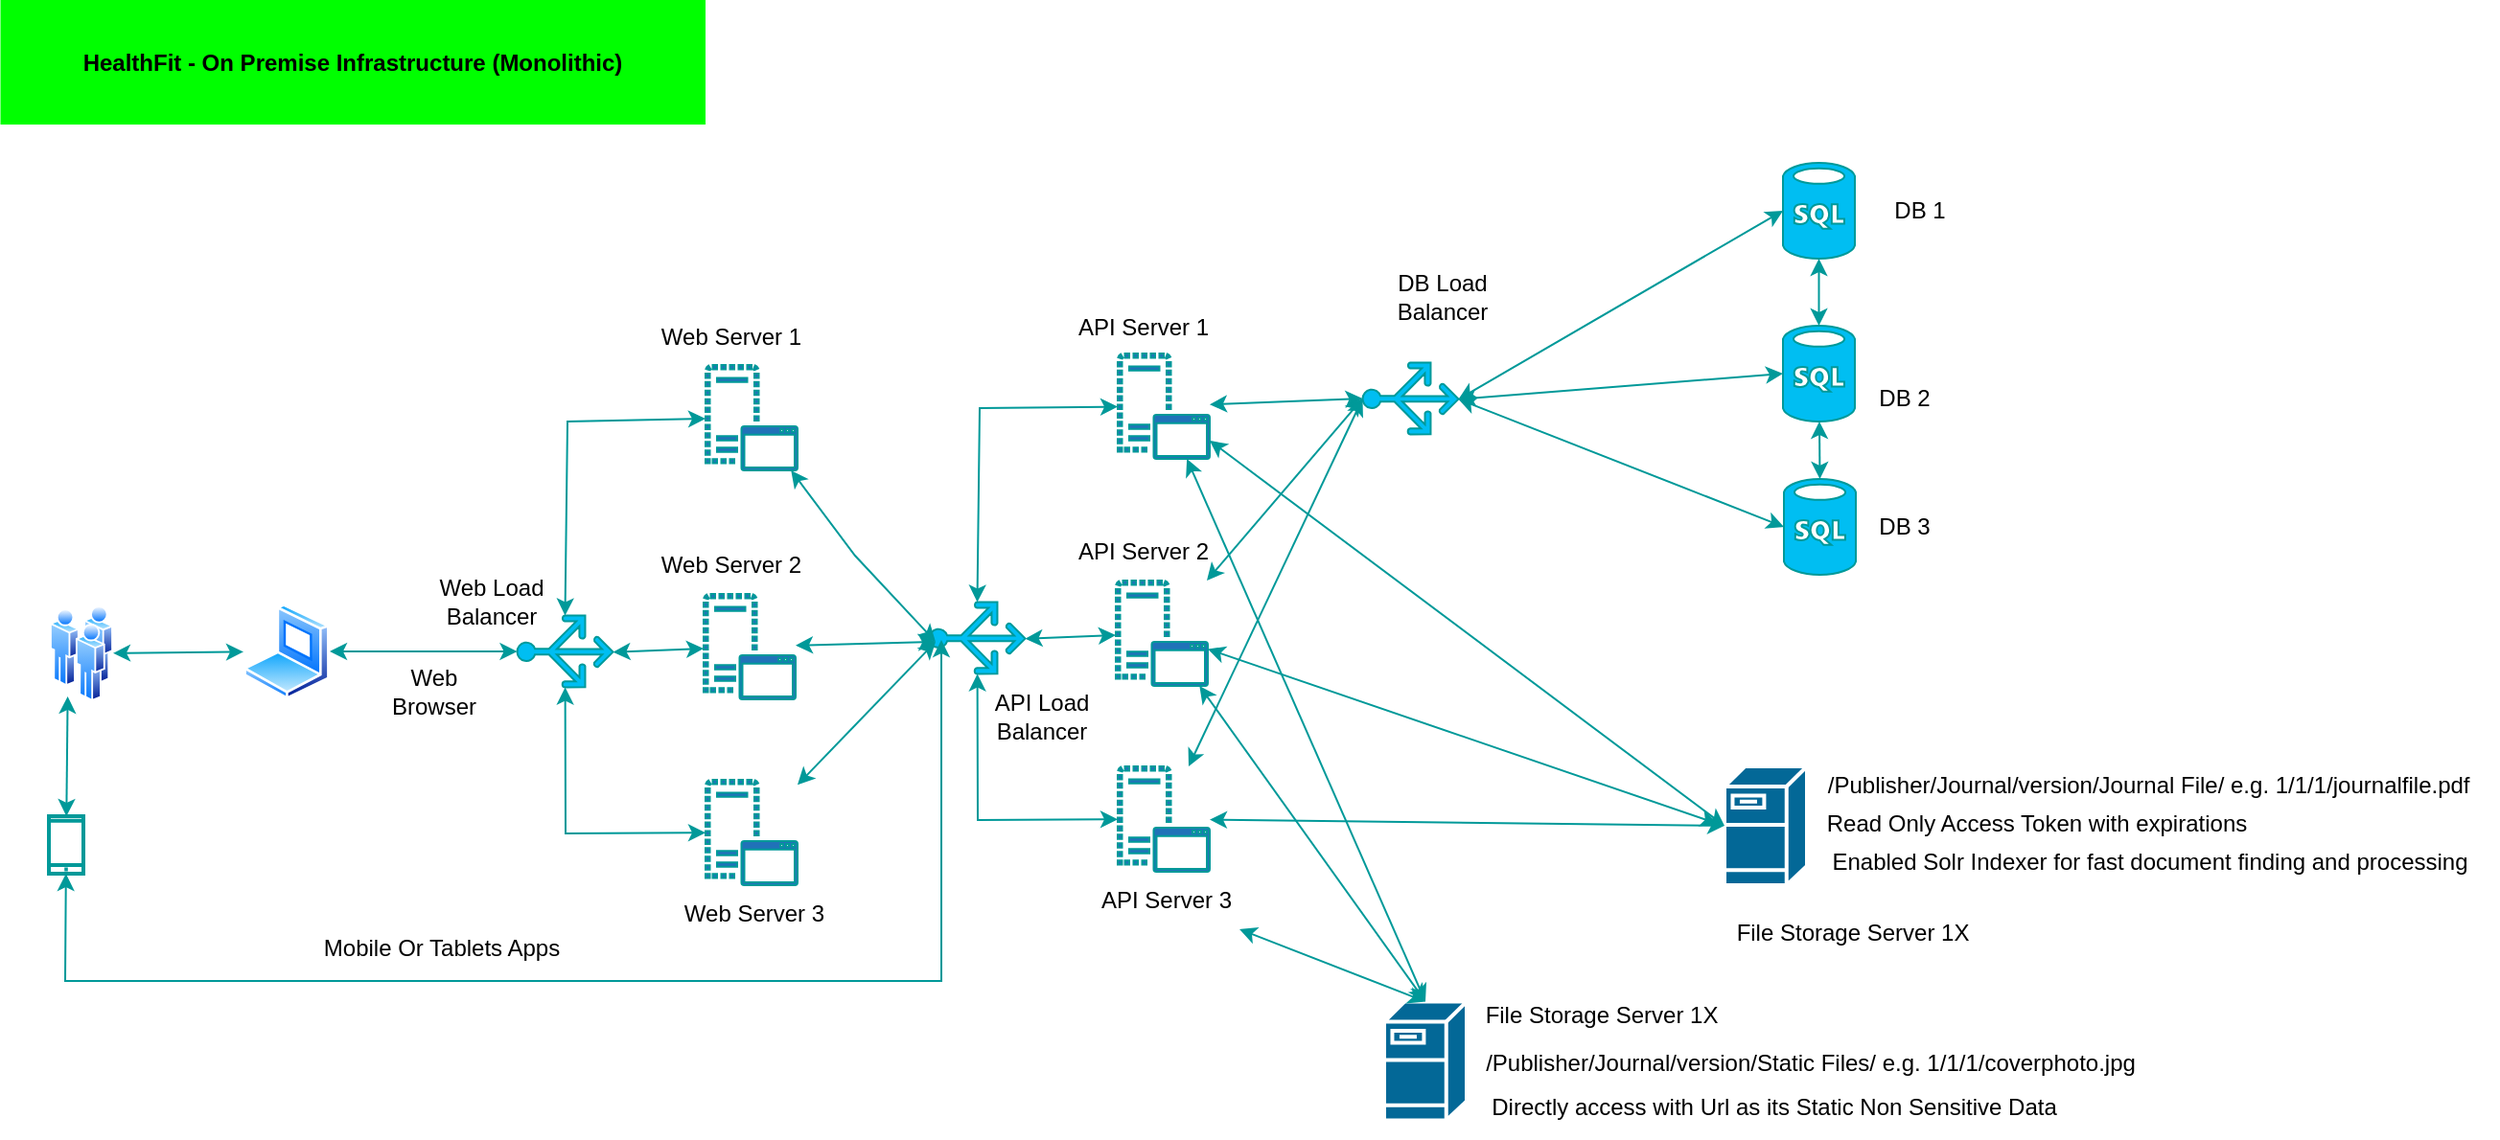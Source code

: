 <mxfile version="21.3.4" type="device">
  <diagram name="Page-1" id="9zt_uhlV35OjN0zecJz6">
    <mxGraphModel dx="2240" dy="2004" grid="1" gridSize="10" guides="1" tooltips="1" connect="1" arrows="1" fold="1" page="1" pageScale="1" pageWidth="850" pageHeight="1100" math="0" shadow="0">
      <root>
        <mxCell id="0" />
        <mxCell id="1" parent="0" />
        <mxCell id="bHNSuGKCr-GM2xsOopNB-10" value="" style="verticalLabelPosition=bottom;html=1;verticalAlign=top;align=center;strokeColor=#009999;fillColor=#00BEF2;shape=mxgraph.azure.sql_database;" vertex="1" parent="1">
          <mxGeometry x="934" y="35" width="37.5" height="50" as="geometry" />
        </mxCell>
        <mxCell id="bHNSuGKCr-GM2xsOopNB-11" value="DB 1" style="text;html=1;align=center;verticalAlign=middle;resizable=0;points=[];autosize=1;strokeColor=#;fillColor=none;" vertex="1" parent="1">
          <mxGeometry x="980" y="45" width="50" height="30" as="geometry" />
        </mxCell>
        <mxCell id="bHNSuGKCr-GM2xsOopNB-12" value="" style="verticalLabelPosition=bottom;html=1;verticalAlign=top;align=center;strokeColor=#009999;fillColor=#00BEF2;shape=mxgraph.azure.sql_database;" vertex="1" parent="1">
          <mxGeometry x="934.5" y="200" width="37.5" height="50" as="geometry" />
        </mxCell>
        <mxCell id="bHNSuGKCr-GM2xsOopNB-13" value="DB 2" style="text;html=1;align=center;verticalAlign=middle;resizable=0;points=[];autosize=1;strokeColor=#;fillColor=none;" vertex="1" parent="1">
          <mxGeometry x="972" y="143" width="50" height="30" as="geometry" />
        </mxCell>
        <mxCell id="bHNSuGKCr-GM2xsOopNB-14" value="" style="verticalLabelPosition=bottom;html=1;verticalAlign=top;align=center;strokeColor=#009999;fillColor=#00BEF2;shape=mxgraph.azure.sql_database;" vertex="1" parent="1">
          <mxGeometry x="934" y="120" width="37.5" height="50" as="geometry" />
        </mxCell>
        <mxCell id="bHNSuGKCr-GM2xsOopNB-15" value="DB 3" style="text;html=1;align=center;verticalAlign=middle;resizable=0;points=[];autosize=1;strokeColor=#;fillColor=none;" vertex="1" parent="1">
          <mxGeometry x="972" y="210" width="50" height="30" as="geometry" />
        </mxCell>
        <mxCell id="bHNSuGKCr-GM2xsOopNB-17" value="" style="endArrow=classic;startArrow=classic;html=1;rounded=0;entryX=0.5;entryY=1;entryDx=0;entryDy=0;entryPerimeter=0;exitX=0.5;exitY=0;exitDx=0;exitDy=0;exitPerimeter=0;strokeColor=#009999;" edge="1" parent="1" source="bHNSuGKCr-GM2xsOopNB-14" target="bHNSuGKCr-GM2xsOopNB-10">
          <mxGeometry width="50" height="50" relative="1" as="geometry">
            <mxPoint x="844" y="133" as="sourcePoint" />
            <mxPoint x="952.75" y="63" as="targetPoint" />
          </mxGeometry>
        </mxCell>
        <mxCell id="bHNSuGKCr-GM2xsOopNB-18" value="" style="endArrow=classic;startArrow=classic;html=1;rounded=0;exitX=0.5;exitY=0;exitDx=0;exitDy=0;exitPerimeter=0;strokeColor=#009999;" edge="1" parent="1" source="bHNSuGKCr-GM2xsOopNB-12" target="bHNSuGKCr-GM2xsOopNB-14">
          <mxGeometry width="50" height="50" relative="1" as="geometry">
            <mxPoint x="904" y="233" as="sourcePoint" />
            <mxPoint x="954" y="183" as="targetPoint" />
          </mxGeometry>
        </mxCell>
        <mxCell id="bHNSuGKCr-GM2xsOopNB-24" value="" style="sketch=0;pointerEvents=1;shadow=0;dashed=0;html=1;strokeColor=#009999;labelPosition=center;verticalLabelPosition=bottom;verticalAlign=top;outlineConnect=0;align=center;shape=mxgraph.office.servers.virtual_application_server;fillColor=#2072B8;" vertex="1" parent="1">
          <mxGeometry x="587" y="134.5" width="48" height="55" as="geometry" />
        </mxCell>
        <mxCell id="bHNSuGKCr-GM2xsOopNB-25" value="" style="sketch=0;pointerEvents=1;shadow=0;dashed=0;html=1;strokeColor=#009999;labelPosition=center;verticalLabelPosition=bottom;verticalAlign=top;outlineConnect=0;align=center;shape=mxgraph.office.servers.virtual_application_server;fillColor=#2072B8;" vertex="1" parent="1">
          <mxGeometry x="586" y="253" width="48" height="55" as="geometry" />
        </mxCell>
        <mxCell id="bHNSuGKCr-GM2xsOopNB-26" value="" style="sketch=0;pointerEvents=1;shadow=0;dashed=0;html=1;strokeColor=#009999;labelPosition=center;verticalLabelPosition=bottom;verticalAlign=top;outlineConnect=0;align=center;shape=mxgraph.office.servers.virtual_application_server;fillColor=#2072B8;" vertex="1" parent="1">
          <mxGeometry x="587" y="350" width="48" height="55" as="geometry" />
        </mxCell>
        <mxCell id="bHNSuGKCr-GM2xsOopNB-31" value="API Server 1" style="text;html=1;align=center;verticalAlign=middle;resizable=0;points=[];autosize=1;strokeColor=#;fillColor=none;" vertex="1" parent="1">
          <mxGeometry x="555" y="106" width="90" height="30" as="geometry" />
        </mxCell>
        <mxCell id="bHNSuGKCr-GM2xsOopNB-32" value="API Server 2" style="text;html=1;align=center;verticalAlign=middle;resizable=0;points=[];autosize=1;strokeColor=#;fillColor=none;" vertex="1" parent="1">
          <mxGeometry x="555" y="223" width="90" height="30" as="geometry" />
        </mxCell>
        <mxCell id="bHNSuGKCr-GM2xsOopNB-33" value="API Server 3&lt;br&gt;" style="text;html=1;align=center;verticalAlign=middle;resizable=0;points=[];autosize=1;strokeColor=#;fillColor=none;" vertex="1" parent="1">
          <mxGeometry x="567" y="405" width="90" height="30" as="geometry" />
        </mxCell>
        <mxCell id="bHNSuGKCr-GM2xsOopNB-34" value="" style="verticalLabelPosition=bottom;html=1;verticalAlign=top;align=center;strokeColor=#009999;fillColor=#00BEF2;shape=mxgraph.azure.load_balancer_generic;pointerEvents=1;rotation=-90;" vertex="1" parent="1">
          <mxGeometry x="495" y="258" width="37.5" height="50" as="geometry" />
        </mxCell>
        <mxCell id="bHNSuGKCr-GM2xsOopNB-37" value="" style="endArrow=classic;startArrow=classic;html=1;rounded=0;fillColor=#3399FF;strokeColor=#009999;exitX=1;exitY=0.5;exitDx=0;exitDy=0;exitPerimeter=0;" edge="1" parent="1" source="bHNSuGKCr-GM2xsOopNB-34" target="bHNSuGKCr-GM2xsOopNB-24">
          <mxGeometry width="50" height="50" relative="1" as="geometry">
            <mxPoint x="265" y="283" as="sourcePoint" />
            <mxPoint x="315" y="233" as="targetPoint" />
            <Array as="points">
              <mxPoint x="515" y="163" />
            </Array>
          </mxGeometry>
        </mxCell>
        <mxCell id="bHNSuGKCr-GM2xsOopNB-38" value="" style="endArrow=classic;startArrow=classic;html=1;rounded=0;fillColor=#3399FF;strokeColor=#009999;" edge="1" parent="1" source="bHNSuGKCr-GM2xsOopNB-34" target="bHNSuGKCr-GM2xsOopNB-26">
          <mxGeometry width="50" height="50" relative="1" as="geometry">
            <mxPoint x="415" y="478" as="sourcePoint" />
            <mxPoint x="578" y="375" as="targetPoint" />
            <Array as="points">
              <mxPoint x="514" y="378" />
            </Array>
          </mxGeometry>
        </mxCell>
        <mxCell id="bHNSuGKCr-GM2xsOopNB-39" value="" style="endArrow=classic;startArrow=classic;html=1;rounded=0;fillColor=#3399FF;strokeColor=#009999;exitX=0.49;exitY=1;exitDx=0;exitDy=0;exitPerimeter=0;" edge="1" parent="1" source="bHNSuGKCr-GM2xsOopNB-34" target="bHNSuGKCr-GM2xsOopNB-25">
          <mxGeometry width="50" height="50" relative="1" as="geometry">
            <mxPoint x="444" y="284" as="sourcePoint" />
            <mxPoint x="607" y="181" as="targetPoint" />
            <Array as="points" />
          </mxGeometry>
        </mxCell>
        <mxCell id="bHNSuGKCr-GM2xsOopNB-40" value="" style="verticalLabelPosition=bottom;html=1;verticalAlign=top;align=center;strokeColor=#009999;fillColor=#00BEF2;shape=mxgraph.azure.load_balancer_generic;pointerEvents=1;rotation=-90;" vertex="1" parent="1">
          <mxGeometry x="721" y="133" width="37.5" height="50" as="geometry" />
        </mxCell>
        <mxCell id="bHNSuGKCr-GM2xsOopNB-41" value="" style="endArrow=classic;startArrow=classic;html=1;rounded=0;fillColor=#3399FF;strokeColor=#009999;exitX=0.49;exitY=1;exitDx=0;exitDy=0;exitPerimeter=0;entryX=0;entryY=0.5;entryDx=0;entryDy=0;entryPerimeter=0;" edge="1" parent="1" source="bHNSuGKCr-GM2xsOopNB-40" target="bHNSuGKCr-GM2xsOopNB-10">
          <mxGeometry width="50" height="50" relative="1" as="geometry">
            <mxPoint x="808.75" y="259.25" as="sourcePoint" />
            <mxPoint x="972" y="171" as="targetPoint" />
            <Array as="points" />
          </mxGeometry>
        </mxCell>
        <mxCell id="bHNSuGKCr-GM2xsOopNB-42" value="" style="endArrow=classic;startArrow=classic;html=1;rounded=0;fillColor=#3399FF;strokeColor=#009999;entryX=0;entryY=0.5;entryDx=0;entryDy=0;entryPerimeter=0;exitX=0.49;exitY=1;exitDx=0;exitDy=0;exitPerimeter=0;" edge="1" parent="1" source="bHNSuGKCr-GM2xsOopNB-40" target="bHNSuGKCr-GM2xsOopNB-12">
          <mxGeometry width="50" height="50" relative="1" as="geometry">
            <mxPoint x="808.793" y="296.75" as="sourcePoint" />
            <mxPoint x="972" y="388" as="targetPoint" />
            <Array as="points" />
          </mxGeometry>
        </mxCell>
        <mxCell id="bHNSuGKCr-GM2xsOopNB-43" value="" style="endArrow=classic;startArrow=classic;html=1;rounded=0;fillColor=#3399FF;strokeColor=#009999;exitX=0.49;exitY=1;exitDx=0;exitDy=0;exitPerimeter=0;entryX=0;entryY=0.5;entryDx=0;entryDy=0;entryPerimeter=0;" edge="1" parent="1" source="bHNSuGKCr-GM2xsOopNB-40" target="bHNSuGKCr-GM2xsOopNB-14">
          <mxGeometry width="50" height="50" relative="1" as="geometry">
            <mxPoint x="818.75" y="278.375" as="sourcePoint" />
            <mxPoint x="934" y="279" as="targetPoint" />
            <Array as="points" />
          </mxGeometry>
        </mxCell>
        <mxCell id="bHNSuGKCr-GM2xsOopNB-49" value="" style="endArrow=classic;startArrow=classic;html=1;rounded=0;fillColor=#3399FF;strokeColor=#009999;entryX=0.5;entryY=0;entryDx=0;entryDy=0;entryPerimeter=0;" edge="1" parent="1" source="bHNSuGKCr-GM2xsOopNB-24" target="bHNSuGKCr-GM2xsOopNB-40">
          <mxGeometry width="50" height="50" relative="1" as="geometry">
            <mxPoint x="524" y="274" as="sourcePoint" />
            <mxPoint x="597" y="171" as="targetPoint" />
            <Array as="points" />
          </mxGeometry>
        </mxCell>
        <mxCell id="bHNSuGKCr-GM2xsOopNB-50" value="" style="endArrow=classic;startArrow=classic;html=1;rounded=0;fillColor=#3399FF;strokeColor=#009999;entryX=0.5;entryY=0;entryDx=0;entryDy=0;entryPerimeter=0;" edge="1" parent="1" source="bHNSuGKCr-GM2xsOopNB-25" target="bHNSuGKCr-GM2xsOopNB-40">
          <mxGeometry width="50" height="50" relative="1" as="geometry">
            <mxPoint x="295" y="178" as="sourcePoint" />
            <mxPoint x="388" y="176" as="targetPoint" />
            <Array as="points" />
          </mxGeometry>
        </mxCell>
        <mxCell id="bHNSuGKCr-GM2xsOopNB-51" value="" style="endArrow=classic;startArrow=classic;html=1;rounded=0;fillColor=#3399FF;strokeColor=#009999;entryX=0.5;entryY=0;entryDx=0;entryDy=0;entryPerimeter=0;" edge="1" parent="1" source="bHNSuGKCr-GM2xsOopNB-26" target="bHNSuGKCr-GM2xsOopNB-40">
          <mxGeometry width="50" height="50" relative="1" as="geometry">
            <mxPoint x="645" y="373" as="sourcePoint" />
            <mxPoint x="668" y="323" as="targetPoint" />
            <Array as="points" />
          </mxGeometry>
        </mxCell>
        <mxCell id="bHNSuGKCr-GM2xsOopNB-52" value="" style="sketch=0;pointerEvents=1;shadow=0;dashed=0;html=1;strokeColor=#009999;labelPosition=center;verticalLabelPosition=bottom;verticalAlign=top;outlineConnect=0;align=center;shape=mxgraph.office.servers.virtual_application_server;fillColor=#2072B8;" vertex="1" parent="1">
          <mxGeometry x="372" y="140.5" width="48" height="55" as="geometry" />
        </mxCell>
        <mxCell id="bHNSuGKCr-GM2xsOopNB-53" value="" style="sketch=0;pointerEvents=1;shadow=0;dashed=0;html=1;strokeColor=#009999;labelPosition=center;verticalLabelPosition=bottom;verticalAlign=top;outlineConnect=0;align=center;shape=mxgraph.office.servers.virtual_application_server;fillColor=#2072B8;" vertex="1" parent="1">
          <mxGeometry x="371" y="260" width="48" height="55" as="geometry" />
        </mxCell>
        <mxCell id="bHNSuGKCr-GM2xsOopNB-54" value="" style="sketch=0;pointerEvents=1;shadow=0;dashed=0;html=1;strokeColor=#009999;labelPosition=center;verticalLabelPosition=bottom;verticalAlign=top;outlineConnect=0;align=center;shape=mxgraph.office.servers.virtual_application_server;fillColor=#2072B8;" vertex="1" parent="1">
          <mxGeometry x="372" y="357" width="48" height="55" as="geometry" />
        </mxCell>
        <mxCell id="bHNSuGKCr-GM2xsOopNB-55" value="Web Server 1" style="text;html=1;align=center;verticalAlign=middle;resizable=0;points=[];autosize=1;strokeColor=#;fillColor=none;" vertex="1" parent="1">
          <mxGeometry x="335" y="110.5" width="100" height="30" as="geometry" />
        </mxCell>
        <mxCell id="bHNSuGKCr-GM2xsOopNB-56" value="Web Server 2" style="text;html=1;align=center;verticalAlign=middle;resizable=0;points=[];autosize=1;strokeColor=#;fillColor=none;" vertex="1" parent="1">
          <mxGeometry x="335" y="230" width="100" height="30" as="geometry" />
        </mxCell>
        <mxCell id="bHNSuGKCr-GM2xsOopNB-57" value="Web Server 3" style="text;html=1;align=center;verticalAlign=middle;resizable=0;points=[];autosize=1;strokeColor=#;fillColor=none;" vertex="1" parent="1">
          <mxGeometry x="347" y="412" width="100" height="30" as="geometry" />
        </mxCell>
        <mxCell id="bHNSuGKCr-GM2xsOopNB-58" value="" style="verticalLabelPosition=bottom;html=1;verticalAlign=top;align=center;strokeColor=#009999;fillColor=#00BEF2;shape=mxgraph.azure.load_balancer_generic;pointerEvents=1;rotation=-90;" vertex="1" parent="1">
          <mxGeometry x="280" y="265" width="37.5" height="50" as="geometry" />
        </mxCell>
        <mxCell id="bHNSuGKCr-GM2xsOopNB-59" value="" style="endArrow=classic;startArrow=classic;html=1;rounded=0;fillColor=#3399FF;strokeColor=#009999;exitX=1;exitY=0.5;exitDx=0;exitDy=0;exitPerimeter=0;" edge="1" parent="1" source="bHNSuGKCr-GM2xsOopNB-58" target="bHNSuGKCr-GM2xsOopNB-52">
          <mxGeometry width="50" height="50" relative="1" as="geometry">
            <mxPoint x="50" y="290" as="sourcePoint" />
            <mxPoint x="100" y="240" as="targetPoint" />
            <Array as="points">
              <mxPoint x="300" y="170" />
            </Array>
          </mxGeometry>
        </mxCell>
        <mxCell id="bHNSuGKCr-GM2xsOopNB-60" value="" style="endArrow=classic;startArrow=classic;html=1;rounded=0;fillColor=#3399FF;strokeColor=#009999;" edge="1" parent="1" source="bHNSuGKCr-GM2xsOopNB-58" target="bHNSuGKCr-GM2xsOopNB-54">
          <mxGeometry width="50" height="50" relative="1" as="geometry">
            <mxPoint x="200" y="485" as="sourcePoint" />
            <mxPoint x="363" y="382" as="targetPoint" />
            <Array as="points">
              <mxPoint x="299" y="385" />
            </Array>
          </mxGeometry>
        </mxCell>
        <mxCell id="bHNSuGKCr-GM2xsOopNB-61" value="" style="endArrow=classic;startArrow=classic;html=1;rounded=0;fillColor=#3399FF;strokeColor=#009999;exitX=0.49;exitY=1;exitDx=0;exitDy=0;exitPerimeter=0;" edge="1" parent="1" source="bHNSuGKCr-GM2xsOopNB-58" target="bHNSuGKCr-GM2xsOopNB-53">
          <mxGeometry width="50" height="50" relative="1" as="geometry">
            <mxPoint x="229" y="291" as="sourcePoint" />
            <mxPoint x="392" y="188" as="targetPoint" />
            <Array as="points" />
          </mxGeometry>
        </mxCell>
        <mxCell id="bHNSuGKCr-GM2xsOopNB-62" value="" style="endArrow=classic;startArrow=classic;html=1;rounded=0;fillColor=#3399FF;strokeColor=#009999;entryX=0.5;entryY=0;entryDx=0;entryDy=0;entryPerimeter=0;" edge="1" parent="1" source="bHNSuGKCr-GM2xsOopNB-52">
          <mxGeometry width="50" height="50" relative="1" as="geometry">
            <mxPoint x="309" y="281" as="sourcePoint" />
            <mxPoint x="492" y="285" as="targetPoint" />
            <Array as="points">
              <mxPoint x="450" y="240" />
            </Array>
          </mxGeometry>
        </mxCell>
        <mxCell id="bHNSuGKCr-GM2xsOopNB-63" value="" style="endArrow=classic;startArrow=classic;html=1;rounded=0;fillColor=#3399FF;strokeColor=#009999;entryX=0.5;entryY=0;entryDx=0;entryDy=0;entryPerimeter=0;" edge="1" parent="1" source="bHNSuGKCr-GM2xsOopNB-53">
          <mxGeometry width="50" height="50" relative="1" as="geometry">
            <mxPoint x="80" y="185" as="sourcePoint" />
            <mxPoint x="492" y="285" as="targetPoint" />
            <Array as="points" />
          </mxGeometry>
        </mxCell>
        <mxCell id="bHNSuGKCr-GM2xsOopNB-64" value="" style="endArrow=classic;startArrow=classic;html=1;rounded=0;fillColor=#3399FF;strokeColor=#009999;entryX=0.5;entryY=0;entryDx=0;entryDy=0;entryPerimeter=0;" edge="1" parent="1" source="bHNSuGKCr-GM2xsOopNB-54">
          <mxGeometry width="50" height="50" relative="1" as="geometry">
            <mxPoint x="430" y="380" as="sourcePoint" />
            <mxPoint x="492" y="285" as="targetPoint" />
            <Array as="points" />
          </mxGeometry>
        </mxCell>
        <mxCell id="bHNSuGKCr-GM2xsOopNB-83" value="" style="image;aspect=fixed;perimeter=ellipsePerimeter;html=1;align=center;shadow=0;dashed=0;spacingTop=3;image=img/lib/active_directory/users.svg;strokeColor=#009999;" vertex="1" parent="1">
          <mxGeometry x="30" y="266" width="33" height="50" as="geometry" />
        </mxCell>
        <mxCell id="bHNSuGKCr-GM2xsOopNB-84" value="" style="endArrow=classic;startArrow=classic;html=1;rounded=0;fillColor=#3399FF;strokeColor=#009999;" edge="1" parent="1" source="bHNSuGKCr-GM2xsOopNB-83" target="bHNSuGKCr-GM2xsOopNB-5">
          <mxGeometry width="50" height="50" relative="1" as="geometry">
            <mxPoint x="83" y="294" as="sourcePoint" />
            <mxPoint x="126.0" y="290.287" as="targetPoint" />
            <Array as="points" />
          </mxGeometry>
        </mxCell>
        <mxCell id="bHNSuGKCr-GM2xsOopNB-87" value="" style="endArrow=classic;startArrow=classic;html=1;rounded=0;fillColor=#3399FF;strokeColor=#009999;entryX=0.5;entryY=0;entryDx=0;entryDy=0;entryPerimeter=0;" edge="1" parent="1" source="bHNSuGKCr-GM2xsOopNB-5" target="bHNSuGKCr-GM2xsOopNB-58">
          <mxGeometry width="50" height="50" relative="1" as="geometry">
            <mxPoint x="190" y="290" as="sourcePoint" />
            <mxPoint x="230" y="304" as="targetPoint" />
            <Array as="points" />
          </mxGeometry>
        </mxCell>
        <mxCell id="bHNSuGKCr-GM2xsOopNB-89" value="Web &lt;br&gt;Browser" style="text;html=1;align=center;verticalAlign=middle;resizable=0;points=[];autosize=1;strokeColor=#;fillColor=none;" vertex="1" parent="1">
          <mxGeometry x="195" y="291" width="70" height="40" as="geometry" />
        </mxCell>
        <mxCell id="bHNSuGKCr-GM2xsOopNB-90" value="Mobile Or Tablets Apps" style="text;html=1;align=center;verticalAlign=middle;resizable=0;points=[];autosize=1;strokeColor=#;fillColor=none;" vertex="1" parent="1">
          <mxGeometry x="158.5" y="430" width="150" height="30" as="geometry" />
        </mxCell>
        <mxCell id="bHNSuGKCr-GM2xsOopNB-91" value="" style="endArrow=classic;startArrow=classic;html=1;rounded=0;fillColor=#3399FF;strokeColor=#009999;" edge="1" parent="1" source="bHNSuGKCr-GM2xsOopNB-4">
          <mxGeometry width="50" height="50" relative="1" as="geometry">
            <mxPoint x="158" y="415" as="sourcePoint" />
            <mxPoint x="495" y="284" as="targetPoint" />
            <Array as="points">
              <mxPoint x="38" y="462" />
              <mxPoint x="158" y="462" />
              <mxPoint x="375" y="462" />
              <mxPoint x="495" y="462" />
            </Array>
          </mxGeometry>
        </mxCell>
        <mxCell id="bHNSuGKCr-GM2xsOopNB-102" value="/Publisher/Journal/version/Journal File/ e.g. 1/1/1/journalfile.pdf&amp;nbsp;" style="text;html=1;align=center;verticalAlign=middle;resizable=0;points=[];autosize=1;strokeColor=#;fillColor=none;" vertex="1" parent="1">
          <mxGeometry x="946" y="345" width="360" height="30" as="geometry" />
        </mxCell>
        <mxCell id="bHNSuGKCr-GM2xsOopNB-115" value="Read Only Access Token with expirations" style="text;html=1;align=center;verticalAlign=middle;resizable=0;points=[];autosize=1;strokeColor=#;fillColor=none;" vertex="1" parent="1">
          <mxGeometry x="946" y="365" width="240" height="30" as="geometry" />
        </mxCell>
        <mxCell id="bHNSuGKCr-GM2xsOopNB-120" value="Enabled Solr Indexer for fast document finding and processing" style="text;html=1;align=center;verticalAlign=middle;resizable=0;points=[];autosize=1;strokeColor=#;fillColor=none;" vertex="1" parent="1">
          <mxGeometry x="944.5" y="385" width="360" height="30" as="geometry" />
        </mxCell>
        <mxCell id="bHNSuGKCr-GM2xsOopNB-121" value="DB Load &lt;br&gt;Balancer" style="text;html=1;align=center;verticalAlign=middle;resizable=0;points=[];autosize=1;strokeColor=#;fillColor=none;" vertex="1" parent="1">
          <mxGeometry x="721" y="85" width="70" height="40" as="geometry" />
        </mxCell>
        <mxCell id="bHNSuGKCr-GM2xsOopNB-122" value="API Load &lt;br&gt;Balancer" style="text;html=1;align=center;verticalAlign=middle;resizable=0;points=[];autosize=1;strokeColor=#;fillColor=none;" vertex="1" parent="1">
          <mxGeometry x="512" y="304" width="70" height="40" as="geometry" />
        </mxCell>
        <mxCell id="bHNSuGKCr-GM2xsOopNB-123" value="Web Load &lt;br&gt;Balancer" style="text;html=1;align=center;verticalAlign=middle;resizable=0;points=[];autosize=1;strokeColor=#;fillColor=none;" vertex="1" parent="1">
          <mxGeometry x="220" y="244" width="80" height="40" as="geometry" />
        </mxCell>
        <mxCell id="bHNSuGKCr-GM2xsOopNB-167" value="" style="shape=mxgraph.cisco.servers.fileserver;html=1;pointerEvents=1;dashed=0;fillColor=#036897;strokeColor=#ffffff;strokeWidth=2;verticalLabelPosition=bottom;verticalAlign=top;align=center;outlineConnect=0;" vertex="1" parent="1">
          <mxGeometry x="903.5" y="350" width="43" height="62" as="geometry" />
        </mxCell>
        <mxCell id="bHNSuGKCr-GM2xsOopNB-168" value="File Storage Server 1X" style="text;html=1;align=center;verticalAlign=middle;resizable=0;points=[];autosize=1;strokeColor=#;fillColor=none;" vertex="1" parent="1">
          <mxGeometry x="900" y="422" width="140" height="30" as="geometry" />
        </mxCell>
        <mxCell id="bHNSuGKCr-GM2xsOopNB-4" value="" style="html=1;verticalLabelPosition=bottom;align=center;labelBackgroundColor=#ffffff;verticalAlign=top;strokeWidth=2;strokeColor=#009999;shadow=0;dashed=0;shape=mxgraph.ios7.icons.smartphone;" vertex="1" parent="1">
          <mxGeometry x="29.5" y="376" width="18" height="30" as="geometry" />
        </mxCell>
        <mxCell id="bHNSuGKCr-GM2xsOopNB-5" value="" style="image;aspect=fixed;perimeter=ellipsePerimeter;html=1;align=center;shadow=0;dashed=0;spacingTop=3;image=img/lib/active_directory/laptop_client.svg;strokeColor=#009999;" vertex="1" parent="1">
          <mxGeometry x="131" y="265" width="45" height="50" as="geometry" />
        </mxCell>
        <mxCell id="bHNSuGKCr-GM2xsOopNB-209" value="" style="endArrow=classic;startArrow=classic;html=1;rounded=0;fillColor=#3399FF;strokeColor=#009999;exitX=0.25;exitY=1;exitDx=0;exitDy=0;" edge="1" parent="1" source="bHNSuGKCr-GM2xsOopNB-83" target="bHNSuGKCr-GM2xsOopNB-4">
          <mxGeometry width="50" height="50" relative="1" as="geometry">
            <mxPoint x="70" y="346" as="sourcePoint" />
            <mxPoint x="138" y="345" as="targetPoint" />
            <Array as="points" />
          </mxGeometry>
        </mxCell>
        <mxCell id="bHNSuGKCr-GM2xsOopNB-210" value="File Storage Server 1X" style="text;html=1;align=center;verticalAlign=middle;resizable=0;points=[];autosize=1;strokeColor=#;fillColor=none;" vertex="1" parent="1">
          <mxGeometry x="768.5" y="464.75" width="140" height="30" as="geometry" />
        </mxCell>
        <mxCell id="bHNSuGKCr-GM2xsOopNB-211" value="/Publisher/Journal/version/Static Files/ e.g. 1/1/1/coverphoto.jpg" style="text;html=1;align=center;verticalAlign=middle;resizable=0;points=[];autosize=1;strokeColor=#;fillColor=none;" vertex="1" parent="1">
          <mxGeometry x="767.5" y="489.75" width="360" height="30" as="geometry" />
        </mxCell>
        <mxCell id="bHNSuGKCr-GM2xsOopNB-212" value="Directly access with Url as its Static Non Sensitive Data" style="text;html=1;align=center;verticalAlign=middle;resizable=0;points=[];autosize=1;strokeColor=#;fillColor=none;" vertex="1" parent="1">
          <mxGeometry x="768.5" y="513.25" width="320" height="30" as="geometry" />
        </mxCell>
        <mxCell id="bHNSuGKCr-GM2xsOopNB-213" value="" style="shape=mxgraph.cisco.servers.fileserver;html=1;pointerEvents=1;dashed=0;fillColor=#036897;strokeColor=#ffffff;strokeWidth=2;verticalLabelPosition=bottom;verticalAlign=top;align=center;outlineConnect=0;" vertex="1" parent="1">
          <mxGeometry x="726" y="472.75" width="43" height="62" as="geometry" />
        </mxCell>
        <mxCell id="bHNSuGKCr-GM2xsOopNB-215" value="" style="endArrow=classic;startArrow=classic;html=1;rounded=0;fillColor=#3399FF;strokeColor=#009999;exitX=0;exitY=0.5;exitDx=0;exitDy=0;exitPerimeter=0;" edge="1" parent="1" source="bHNSuGKCr-GM2xsOopNB-167" target="bHNSuGKCr-GM2xsOopNB-24">
          <mxGeometry width="50" height="50" relative="1" as="geometry">
            <mxPoint x="709.25" y="420" as="sourcePoint" />
            <mxPoint x="800.25" y="228" as="targetPoint" />
            <Array as="points" />
          </mxGeometry>
        </mxCell>
        <mxCell id="bHNSuGKCr-GM2xsOopNB-216" value="" style="endArrow=classic;startArrow=classic;html=1;rounded=0;fillColor=#3399FF;strokeColor=#009999;" edge="1" parent="1" source="bHNSuGKCr-GM2xsOopNB-25">
          <mxGeometry width="50" height="50" relative="1" as="geometry">
            <mxPoint x="644" y="370" as="sourcePoint" />
            <mxPoint x="900" y="380" as="targetPoint" />
            <Array as="points" />
          </mxGeometry>
        </mxCell>
        <mxCell id="bHNSuGKCr-GM2xsOopNB-218" value="" style="endArrow=classic;startArrow=classic;html=1;rounded=0;fillColor=#3399FF;strokeColor=#009999;entryX=0;entryY=0.5;entryDx=0;entryDy=0;entryPerimeter=0;" edge="1" parent="1" source="bHNSuGKCr-GM2xsOopNB-26" target="bHNSuGKCr-GM2xsOopNB-167">
          <mxGeometry width="50" height="50" relative="1" as="geometry">
            <mxPoint x="654" y="380" as="sourcePoint" />
            <mxPoint x="745" y="188" as="targetPoint" />
            <Array as="points" />
          </mxGeometry>
        </mxCell>
        <mxCell id="bHNSuGKCr-GM2xsOopNB-219" value="" style="endArrow=classic;startArrow=classic;html=1;rounded=0;fillColor=#3399FF;strokeColor=#009999;entryX=0.5;entryY=0;entryDx=0;entryDy=0;entryPerimeter=0;" edge="1" parent="1" source="bHNSuGKCr-GM2xsOopNB-33" target="bHNSuGKCr-GM2xsOopNB-213">
          <mxGeometry width="50" height="50" relative="1" as="geometry">
            <mxPoint x="664" y="390" as="sourcePoint" />
            <mxPoint x="755" y="198" as="targetPoint" />
            <Array as="points" />
          </mxGeometry>
        </mxCell>
        <mxCell id="bHNSuGKCr-GM2xsOopNB-220" value="" style="endArrow=classic;startArrow=classic;html=1;rounded=0;fillColor=#3399FF;strokeColor=#009999;exitX=0.5;exitY=0;exitDx=0;exitDy=0;exitPerimeter=0;" edge="1" parent="1" source="bHNSuGKCr-GM2xsOopNB-213" target="bHNSuGKCr-GM2xsOopNB-25">
          <mxGeometry width="50" height="50" relative="1" as="geometry">
            <mxPoint x="674" y="400" as="sourcePoint" />
            <mxPoint x="765" y="208" as="targetPoint" />
            <Array as="points" />
          </mxGeometry>
        </mxCell>
        <mxCell id="bHNSuGKCr-GM2xsOopNB-221" value="" style="endArrow=classic;startArrow=classic;html=1;rounded=0;fillColor=#3399FF;strokeColor=#009999;entryX=0.5;entryY=0;entryDx=0;entryDy=0;entryPerimeter=0;" edge="1" parent="1" source="bHNSuGKCr-GM2xsOopNB-24" target="bHNSuGKCr-GM2xsOopNB-213">
          <mxGeometry width="50" height="50" relative="1" as="geometry">
            <mxPoint x="684" y="410" as="sourcePoint" />
            <mxPoint x="775" y="218" as="targetPoint" />
            <Array as="points" />
          </mxGeometry>
        </mxCell>
        <mxCell id="bHNSuGKCr-GM2xsOopNB-222" value="HealthFit - On Premise Infrastructure (Monolithic)" style="text;html=1;strokeColor=none;fillColor=#00FF00;align=center;verticalAlign=middle;whiteSpace=wrap;rounded=0;fontStyle=1" vertex="1" parent="1">
          <mxGeometry x="4.25" y="-50" width="367.75" height="65" as="geometry" />
        </mxCell>
      </root>
    </mxGraphModel>
  </diagram>
</mxfile>
